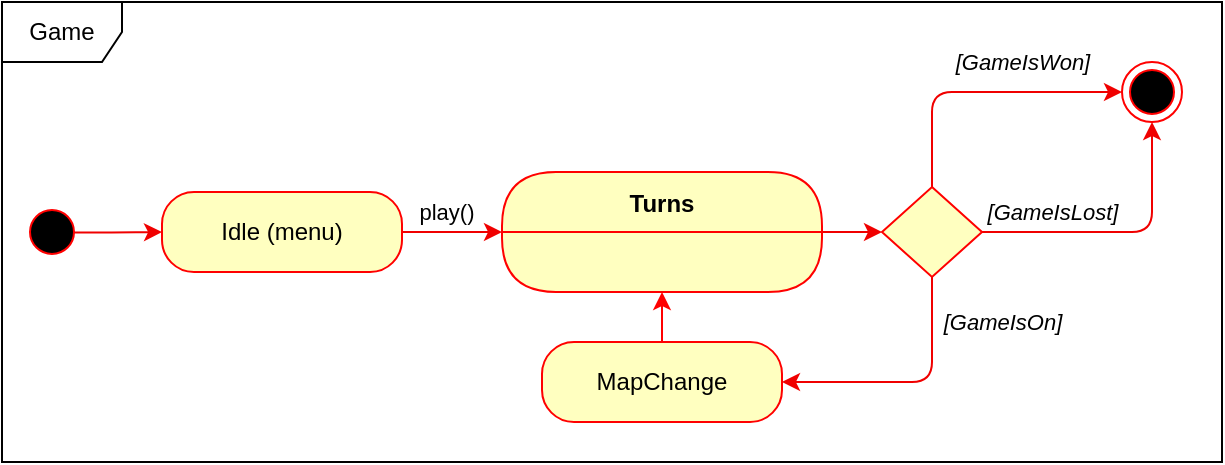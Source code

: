 <mxfile version="24.0.4" type="device">
  <diagram name="1 oldal" id="K7b1IJEUViFOQoUs9O1b">
    <mxGraphModel dx="1062" dy="633" grid="1" gridSize="10" guides="1" tooltips="1" connect="1" arrows="1" fold="1" page="1" pageScale="1" pageWidth="827" pageHeight="1169" math="0" shadow="0">
      <root>
        <mxCell id="0" />
        <mxCell id="1" parent="0" />
        <mxCell id="1reZj5XchrxedKRIuE9x-2" style="edgeStyle=orthogonalEdgeStyle;rounded=1;orthogonalLoop=1;jettySize=auto;html=1;exitX=0.867;exitY=0.507;exitDx=0;exitDy=0;entryX=0;entryY=0.5;entryDx=0;entryDy=0;exitPerimeter=0;curved=0;strokeColor=#F00000;" edge="1" parent="1" source="sJh4d1tqF9a-PDi6P2Vy-3" target="sJh4d1tqF9a-PDi6P2Vy-20">
          <mxGeometry relative="1" as="geometry" />
        </mxCell>
        <mxCell id="sJh4d1tqF9a-PDi6P2Vy-3" value="" style="ellipse;html=1;shape=startState;fillColor=#000000;strokeColor=#ff0000;" parent="1" vertex="1">
          <mxGeometry x="70" y="380" width="30" height="30" as="geometry" />
        </mxCell>
        <mxCell id="sJh4d1tqF9a-PDi6P2Vy-6" value="" style="ellipse;html=1;shape=endState;fillColor=#000000;strokeColor=#ff0000;" parent="1" vertex="1">
          <mxGeometry x="620" y="310" width="30" height="30" as="geometry" />
        </mxCell>
        <mxCell id="1reZj5XchrxedKRIuE9x-5" style="edgeStyle=orthogonalEdgeStyle;rounded=1;orthogonalLoop=1;jettySize=auto;html=1;exitX=0.5;exitY=0;exitDx=0;exitDy=0;entryX=0;entryY=0.5;entryDx=0;entryDy=0;curved=0;strokeColor=#F00000;" edge="1" parent="1" source="sJh4d1tqF9a-PDi6P2Vy-10" target="sJh4d1tqF9a-PDi6P2Vy-6">
          <mxGeometry relative="1" as="geometry" />
        </mxCell>
        <mxCell id="1reZj5XchrxedKRIuE9x-11" value="&lt;i&gt;[GameIsWon]&lt;/i&gt;" style="edgeLabel;html=1;align=center;verticalAlign=middle;resizable=0;points=[];" vertex="1" connectable="0" parent="1reZj5XchrxedKRIuE9x-5">
          <mxGeometry x="-0.167" y="1" relative="1" as="geometry">
            <mxPoint x="33" y="-14" as="offset" />
          </mxGeometry>
        </mxCell>
        <mxCell id="1reZj5XchrxedKRIuE9x-6" style="edgeStyle=orthogonalEdgeStyle;rounded=1;orthogonalLoop=1;jettySize=auto;html=1;exitX=1;exitY=0.5;exitDx=0;exitDy=0;entryX=0.5;entryY=1;entryDx=0;entryDy=0;curved=0;strokeColor=#F00000;" edge="1" parent="1" source="sJh4d1tqF9a-PDi6P2Vy-10" target="sJh4d1tqF9a-PDi6P2Vy-6">
          <mxGeometry relative="1" as="geometry" />
        </mxCell>
        <mxCell id="1reZj5XchrxedKRIuE9x-12" value="[GameIsLost]" style="edgeLabel;html=1;align=center;verticalAlign=middle;resizable=0;points=[];fontStyle=2" vertex="1" connectable="0" parent="1reZj5XchrxedKRIuE9x-6">
          <mxGeometry x="-0.801" y="2" relative="1" as="geometry">
            <mxPoint x="21" y="-8" as="offset" />
          </mxGeometry>
        </mxCell>
        <mxCell id="1reZj5XchrxedKRIuE9x-7" style="edgeStyle=orthogonalEdgeStyle;rounded=1;orthogonalLoop=1;jettySize=auto;html=1;exitX=0.5;exitY=1;exitDx=0;exitDy=0;entryX=1;entryY=0.5;entryDx=0;entryDy=0;curved=0;strokeColor=#F00000;" edge="1" parent="1" source="sJh4d1tqF9a-PDi6P2Vy-10" target="1reZj5XchrxedKRIuE9x-1">
          <mxGeometry relative="1" as="geometry" />
        </mxCell>
        <mxCell id="1reZj5XchrxedKRIuE9x-13" value="&lt;i&gt;[GameIsOn]&lt;/i&gt;" style="edgeLabel;html=1;align=center;verticalAlign=middle;resizable=0;points=[];" vertex="1" connectable="0" parent="1reZj5XchrxedKRIuE9x-7">
          <mxGeometry x="0.387" y="2" relative="1" as="geometry">
            <mxPoint x="71" y="-32" as="offset" />
          </mxGeometry>
        </mxCell>
        <mxCell id="sJh4d1tqF9a-PDi6P2Vy-10" value="" style="rhombus;whiteSpace=wrap;html=1;fontColor=#000000;fillColor=#ffffc0;strokeColor=#ff0000;" parent="1" vertex="1">
          <mxGeometry x="500" y="372.5" width="50" height="45" as="geometry" />
        </mxCell>
        <mxCell id="1reZj5XchrxedKRIuE9x-4" style="edgeStyle=orthogonalEdgeStyle;rounded=1;orthogonalLoop=1;jettySize=auto;html=1;exitX=1;exitY=0.5;exitDx=0;exitDy=0;entryX=0;entryY=0.5;entryDx=0;entryDy=0;curved=0;strokeColor=#F00000;" edge="1" parent="1" source="sJh4d1tqF9a-PDi6P2Vy-16" target="sJh4d1tqF9a-PDi6P2Vy-10">
          <mxGeometry relative="1" as="geometry" />
        </mxCell>
        <mxCell id="sJh4d1tqF9a-PDi6P2Vy-16" value="Turns" style="swimlane;fontStyle=1;align=center;verticalAlign=middle;childLayout=stackLayout;horizontal=1;startSize=30;horizontalStack=0;resizeParent=0;resizeLast=1;container=0;fontColor=#000000;collapsible=0;rounded=1;arcSize=30;strokeColor=#ff0000;fillColor=#ffffc0;swimlaneFillColor=#ffffc0;dropTarget=0;" parent="1" vertex="1">
          <mxGeometry x="310" y="365" width="160" height="60" as="geometry" />
        </mxCell>
        <mxCell id="1reZj5XchrxedKRIuE9x-3" style="edgeStyle=orthogonalEdgeStyle;rounded=1;orthogonalLoop=1;jettySize=auto;html=1;exitX=1;exitY=0.5;exitDx=0;exitDy=0;entryX=0;entryY=0.5;entryDx=0;entryDy=0;curved=0;strokeColor=#F00000;" edge="1" parent="1" source="sJh4d1tqF9a-PDi6P2Vy-20" target="sJh4d1tqF9a-PDi6P2Vy-16">
          <mxGeometry relative="1" as="geometry" />
        </mxCell>
        <mxCell id="1reZj5XchrxedKRIuE9x-10" value="play()" style="edgeLabel;html=1;align=center;verticalAlign=middle;resizable=0;points=[];" vertex="1" connectable="0" parent="1reZj5XchrxedKRIuE9x-3">
          <mxGeometry x="-0.206" relative="1" as="geometry">
            <mxPoint x="2" y="-10" as="offset" />
          </mxGeometry>
        </mxCell>
        <mxCell id="sJh4d1tqF9a-PDi6P2Vy-20" value="Idle (menu)" style="rounded=1;whiteSpace=wrap;html=1;arcSize=40;fontColor=#000000;fillColor=#ffffc0;strokeColor=#ff0000;" parent="1" vertex="1">
          <mxGeometry x="140" y="375" width="120" height="40" as="geometry" />
        </mxCell>
        <mxCell id="1reZj5XchrxedKRIuE9x-8" style="edgeStyle=orthogonalEdgeStyle;rounded=0;orthogonalLoop=1;jettySize=auto;html=1;exitX=0.5;exitY=0;exitDx=0;exitDy=0;entryX=0.5;entryY=1;entryDx=0;entryDy=0;strokeColor=#ff0000;" edge="1" parent="1" source="1reZj5XchrxedKRIuE9x-1" target="sJh4d1tqF9a-PDi6P2Vy-16">
          <mxGeometry relative="1" as="geometry" />
        </mxCell>
        <mxCell id="1reZj5XchrxedKRIuE9x-1" value="MapChange" style="rounded=1;whiteSpace=wrap;html=1;arcSize=40;fontColor=#000000;fillColor=#ffffc0;strokeColor=#ff0000;" vertex="1" parent="1">
          <mxGeometry x="330" y="450" width="120" height="40" as="geometry" />
        </mxCell>
        <mxCell id="1reZj5XchrxedKRIuE9x-14" value="Game" style="shape=umlFrame;whiteSpace=wrap;html=1;pointerEvents=0;" vertex="1" parent="1">
          <mxGeometry x="60" y="280" width="610" height="230" as="geometry" />
        </mxCell>
      </root>
    </mxGraphModel>
  </diagram>
</mxfile>
